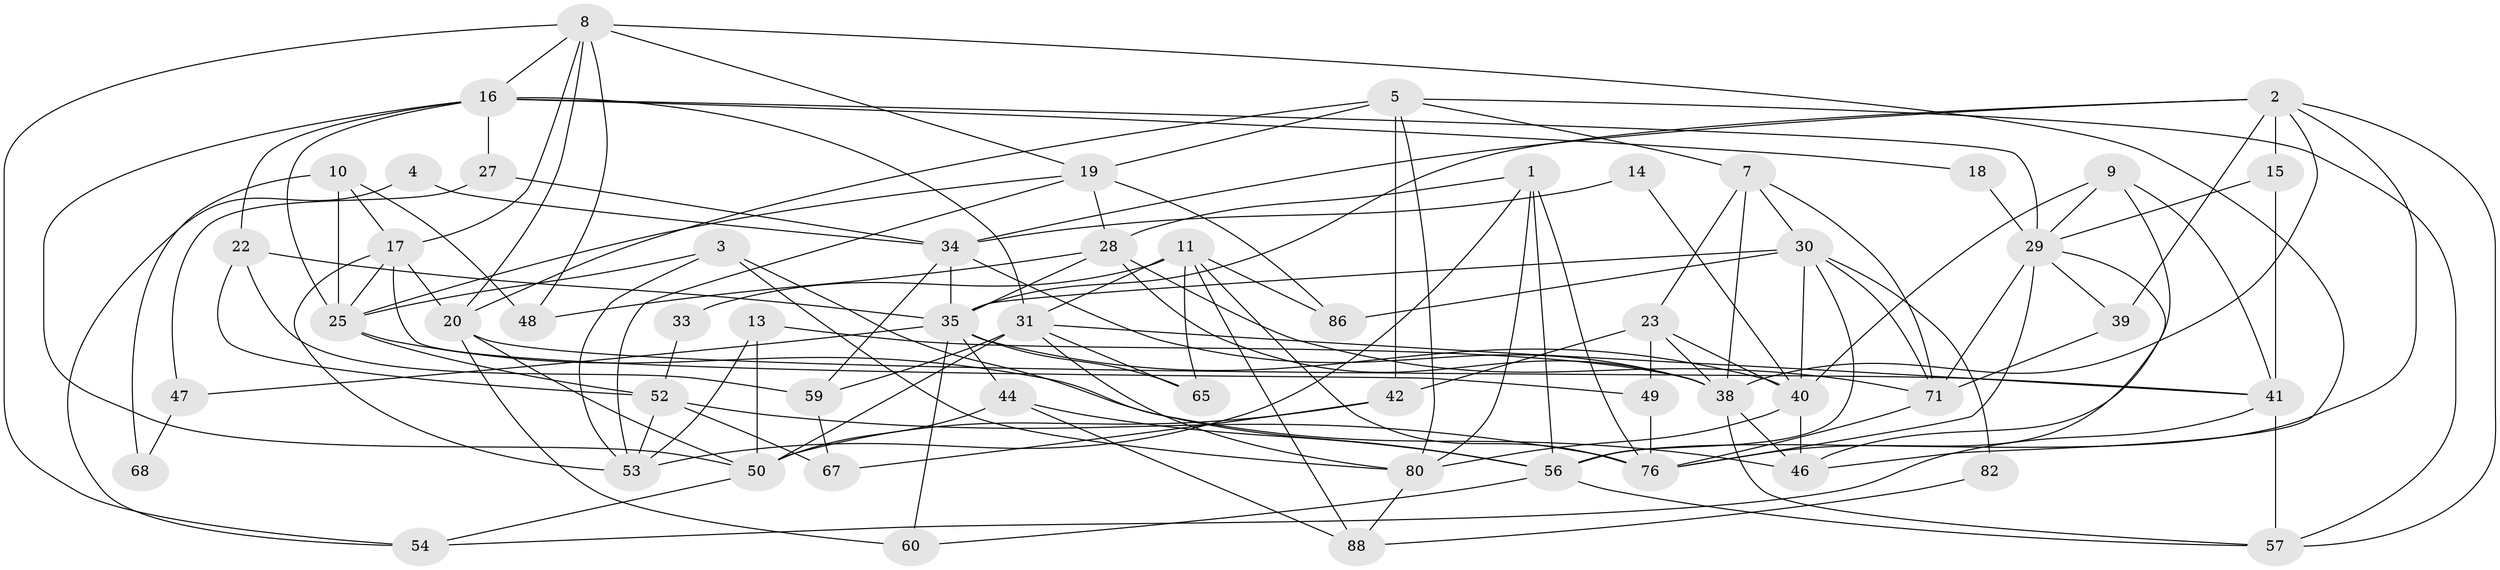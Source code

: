 // Generated by graph-tools (version 1.1) at 2025/52/02/27/25 19:52:08]
// undirected, 56 vertices, 138 edges
graph export_dot {
graph [start="1"]
  node [color=gray90,style=filled];
  1 [super="+6"];
  2 [super="+32"];
  3;
  4;
  5 [super="+83"];
  7 [super="+66"];
  8 [super="+12"];
  9 [super="+58"];
  10 [super="+26"];
  11 [super="+87"];
  13;
  14;
  15;
  16 [super="+21"];
  17 [super="+24"];
  18;
  19 [super="+55"];
  20 [super="+69"];
  22;
  23 [super="+45"];
  25 [super="+81"];
  27 [super="+43"];
  28 [super="+63"];
  29 [super="+72"];
  30 [super="+37"];
  31 [super="+75"];
  33;
  34 [super="+36"];
  35 [super="+85"];
  38 [super="+62"];
  39;
  40 [super="+64"];
  41 [super="+74"];
  42 [super="+70"];
  44;
  46 [super="+51"];
  47;
  48;
  49;
  50 [super="+73"];
  52 [super="+84"];
  53 [super="+61"];
  54;
  56 [super="+78"];
  57;
  59;
  60;
  65;
  67;
  68;
  71 [super="+77"];
  76 [super="+79"];
  80;
  82;
  86;
  88;
  1 -- 53;
  1 -- 28;
  1 -- 76;
  1 -- 56;
  1 -- 80;
  2 -- 38;
  2 -- 34;
  2 -- 39;
  2 -- 35;
  2 -- 56;
  2 -- 57;
  2 -- 15;
  3 -- 80;
  3 -- 25;
  3 -- 56;
  3 -- 53;
  4 -- 54;
  4 -- 34;
  5 -- 80;
  5 -- 42;
  5 -- 19;
  5 -- 7;
  5 -- 57;
  5 -- 20;
  7 -- 71;
  7 -- 38;
  7 -- 23;
  7 -- 30;
  8 -- 17;
  8 -- 48;
  8 -- 54;
  8 -- 46;
  8 -- 19;
  8 -- 20;
  8 -- 16;
  9 -- 40;
  9 -- 29;
  9 -- 76;
  9 -- 41;
  10 -- 17;
  10 -- 68 [weight=2];
  10 -- 25;
  10 -- 48;
  11 -- 31;
  11 -- 33;
  11 -- 88;
  11 -- 65;
  11 -- 86;
  11 -- 76;
  13 -- 53;
  13 -- 50;
  13 -- 38;
  14 -- 40;
  14 -- 34;
  15 -- 41;
  15 -- 29;
  16 -- 31;
  16 -- 29;
  16 -- 27 [weight=2];
  16 -- 18;
  16 -- 50;
  16 -- 22;
  16 -- 25;
  17 -- 53;
  17 -- 25;
  17 -- 20;
  17 -- 49;
  18 -- 29 [weight=2];
  19 -- 25;
  19 -- 28;
  19 -- 53;
  19 -- 86;
  20 -- 50;
  20 -- 60;
  20 -- 41;
  22 -- 35;
  22 -- 59;
  22 -- 52;
  23 -- 38;
  23 -- 49;
  23 -- 40;
  23 -- 42;
  25 -- 46;
  25 -- 52;
  27 -- 34;
  27 -- 47;
  28 -- 48;
  28 -- 35;
  28 -- 71;
  28 -- 38;
  29 -- 39;
  29 -- 46;
  29 -- 71;
  29 -- 76;
  30 -- 56;
  30 -- 71;
  30 -- 82;
  30 -- 86;
  30 -- 40;
  30 -- 35;
  31 -- 50;
  31 -- 59;
  31 -- 65;
  31 -- 41;
  31 -- 80;
  33 -- 52;
  34 -- 35;
  34 -- 38;
  34 -- 59;
  35 -- 65;
  35 -- 44;
  35 -- 47;
  35 -- 40;
  35 -- 60;
  38 -- 46;
  38 -- 57;
  39 -- 71;
  40 -- 80;
  40 -- 46;
  41 -- 54;
  41 -- 57;
  42 -- 50;
  42 -- 67;
  44 -- 50 [weight=2];
  44 -- 88;
  44 -- 56;
  47 -- 68;
  49 -- 76;
  50 -- 54;
  52 -- 76;
  52 -- 53;
  52 -- 67;
  56 -- 57;
  56 -- 60;
  59 -- 67;
  71 -- 76;
  80 -- 88;
  82 -- 88;
}
